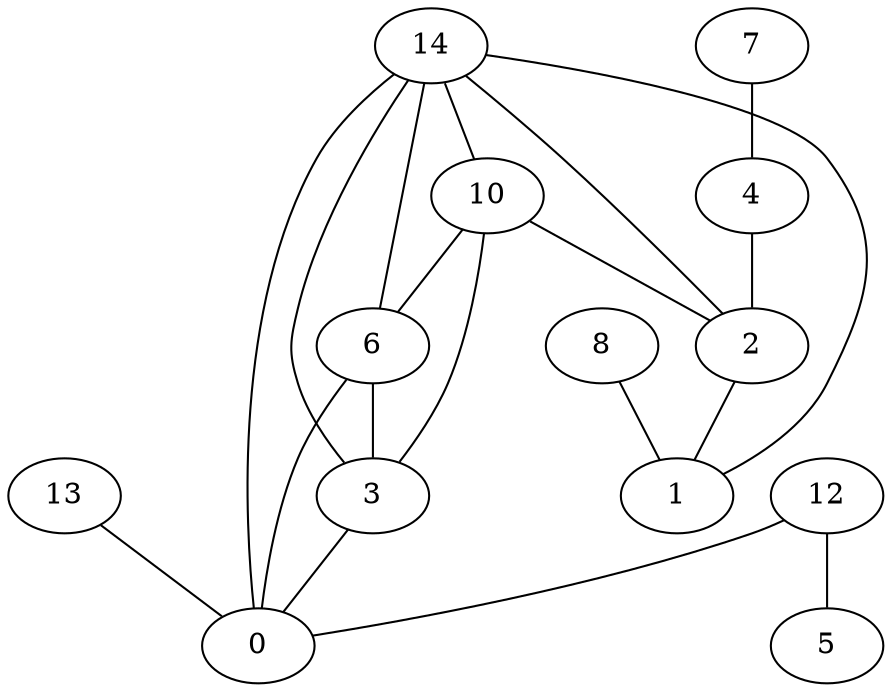 digraph "sensornet-topology" {
label = "";
rankdir="BT";"0"->"3" [arrowhead = "both"] 
"0"->"6" [arrowhead = "both"] 
"0"->"12" [arrowhead = "both"] 
"0"->"13" [arrowhead = "both"] 
"0"->"14" [arrowhead = "both"] 
"1"->"2" [arrowhead = "both"] 
"1"->"8" [arrowhead = "both"] 
"1"->"14" [arrowhead = "both"] 
"2"->"4" [arrowhead = "both"] 
"2"->"10" [arrowhead = "both"] 
"2"->"14" [arrowhead = "both"] 
"3"->"6" [arrowhead = "both"] 
"3"->"10" [arrowhead = "both"] 
"3"->"14" [arrowhead = "both"] 
"4"->"7" [arrowhead = "both"] 
"5"->"12" [arrowhead = "both"] 
"6"->"10" [arrowhead = "both"] 
"6"->"14" [arrowhead = "both"] 
"10"->"14" [arrowhead = "both"] 
}